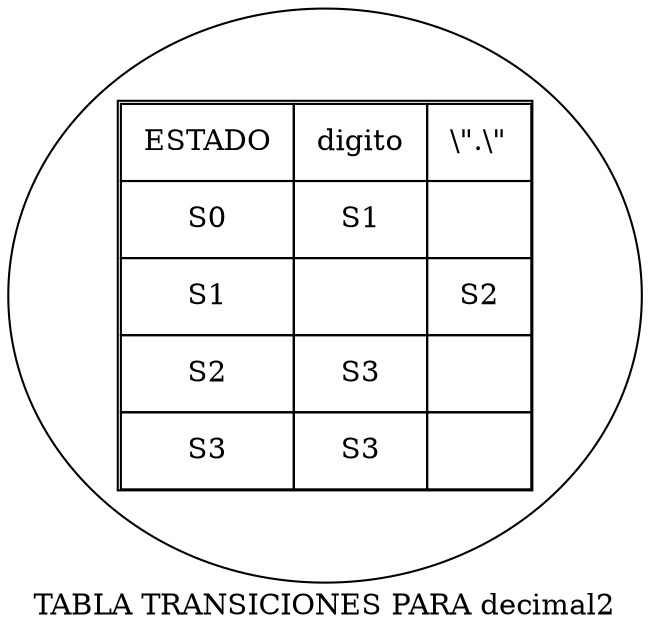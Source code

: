 digraph G {
label = "TABLA TRANSICIONES PARA decimal2"
a0 [label=<
 <TABLE cellspacing="0" cellpadding="10">
<TR>
<TD>ESTADO</TD>
<TD>digito</TD>
<TD>\".\"</TD>
</TR>
<TR><TD>S0</TD><TD>S1</TD><TD> </TD></TR><TR><TD>S1</TD><TD> </TD><TD>S2</TD></TR><TR><TD>S2</TD><TD>S3</TD><TD> </TD></TR><TR><TD>S3</TD><TD>S3</TD><TD> </TD></TR></TABLE>>];
}